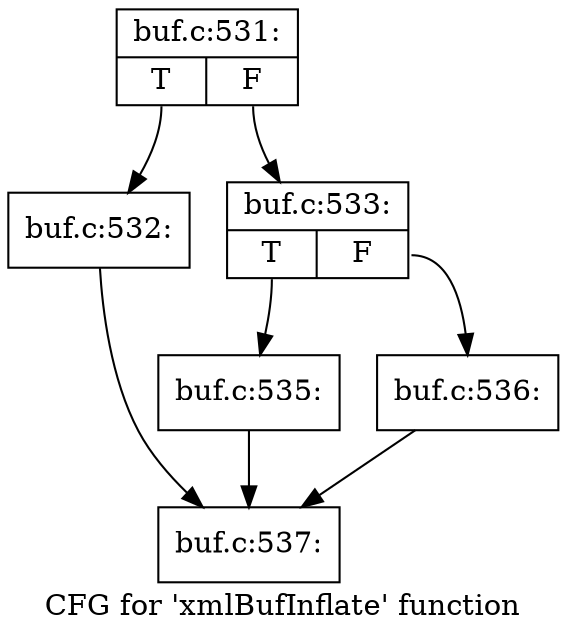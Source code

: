 digraph "CFG for 'xmlBufInflate' function" {
	label="CFG for 'xmlBufInflate' function";

	Node0x5591fa0 [shape=record,label="{buf.c:531:|{<s0>T|<s1>F}}"];
	Node0x5591fa0:s0 -> Node0x5592230;
	Node0x5591fa0:s1 -> Node0x5591e20;
	Node0x5592230 [shape=record,label="{buf.c:532:}"];
	Node0x5592230 -> Node0x555da20;
	Node0x5591e20 [shape=record,label="{buf.c:533:|{<s0>T|<s1>F}}"];
	Node0x5591e20:s0 -> Node0x55972d0;
	Node0x5591e20:s1 -> Node0x5597320;
	Node0x55972d0 [shape=record,label="{buf.c:535:}"];
	Node0x55972d0 -> Node0x555da20;
	Node0x5597320 [shape=record,label="{buf.c:536:}"];
	Node0x5597320 -> Node0x555da20;
	Node0x555da20 [shape=record,label="{buf.c:537:}"];
}
